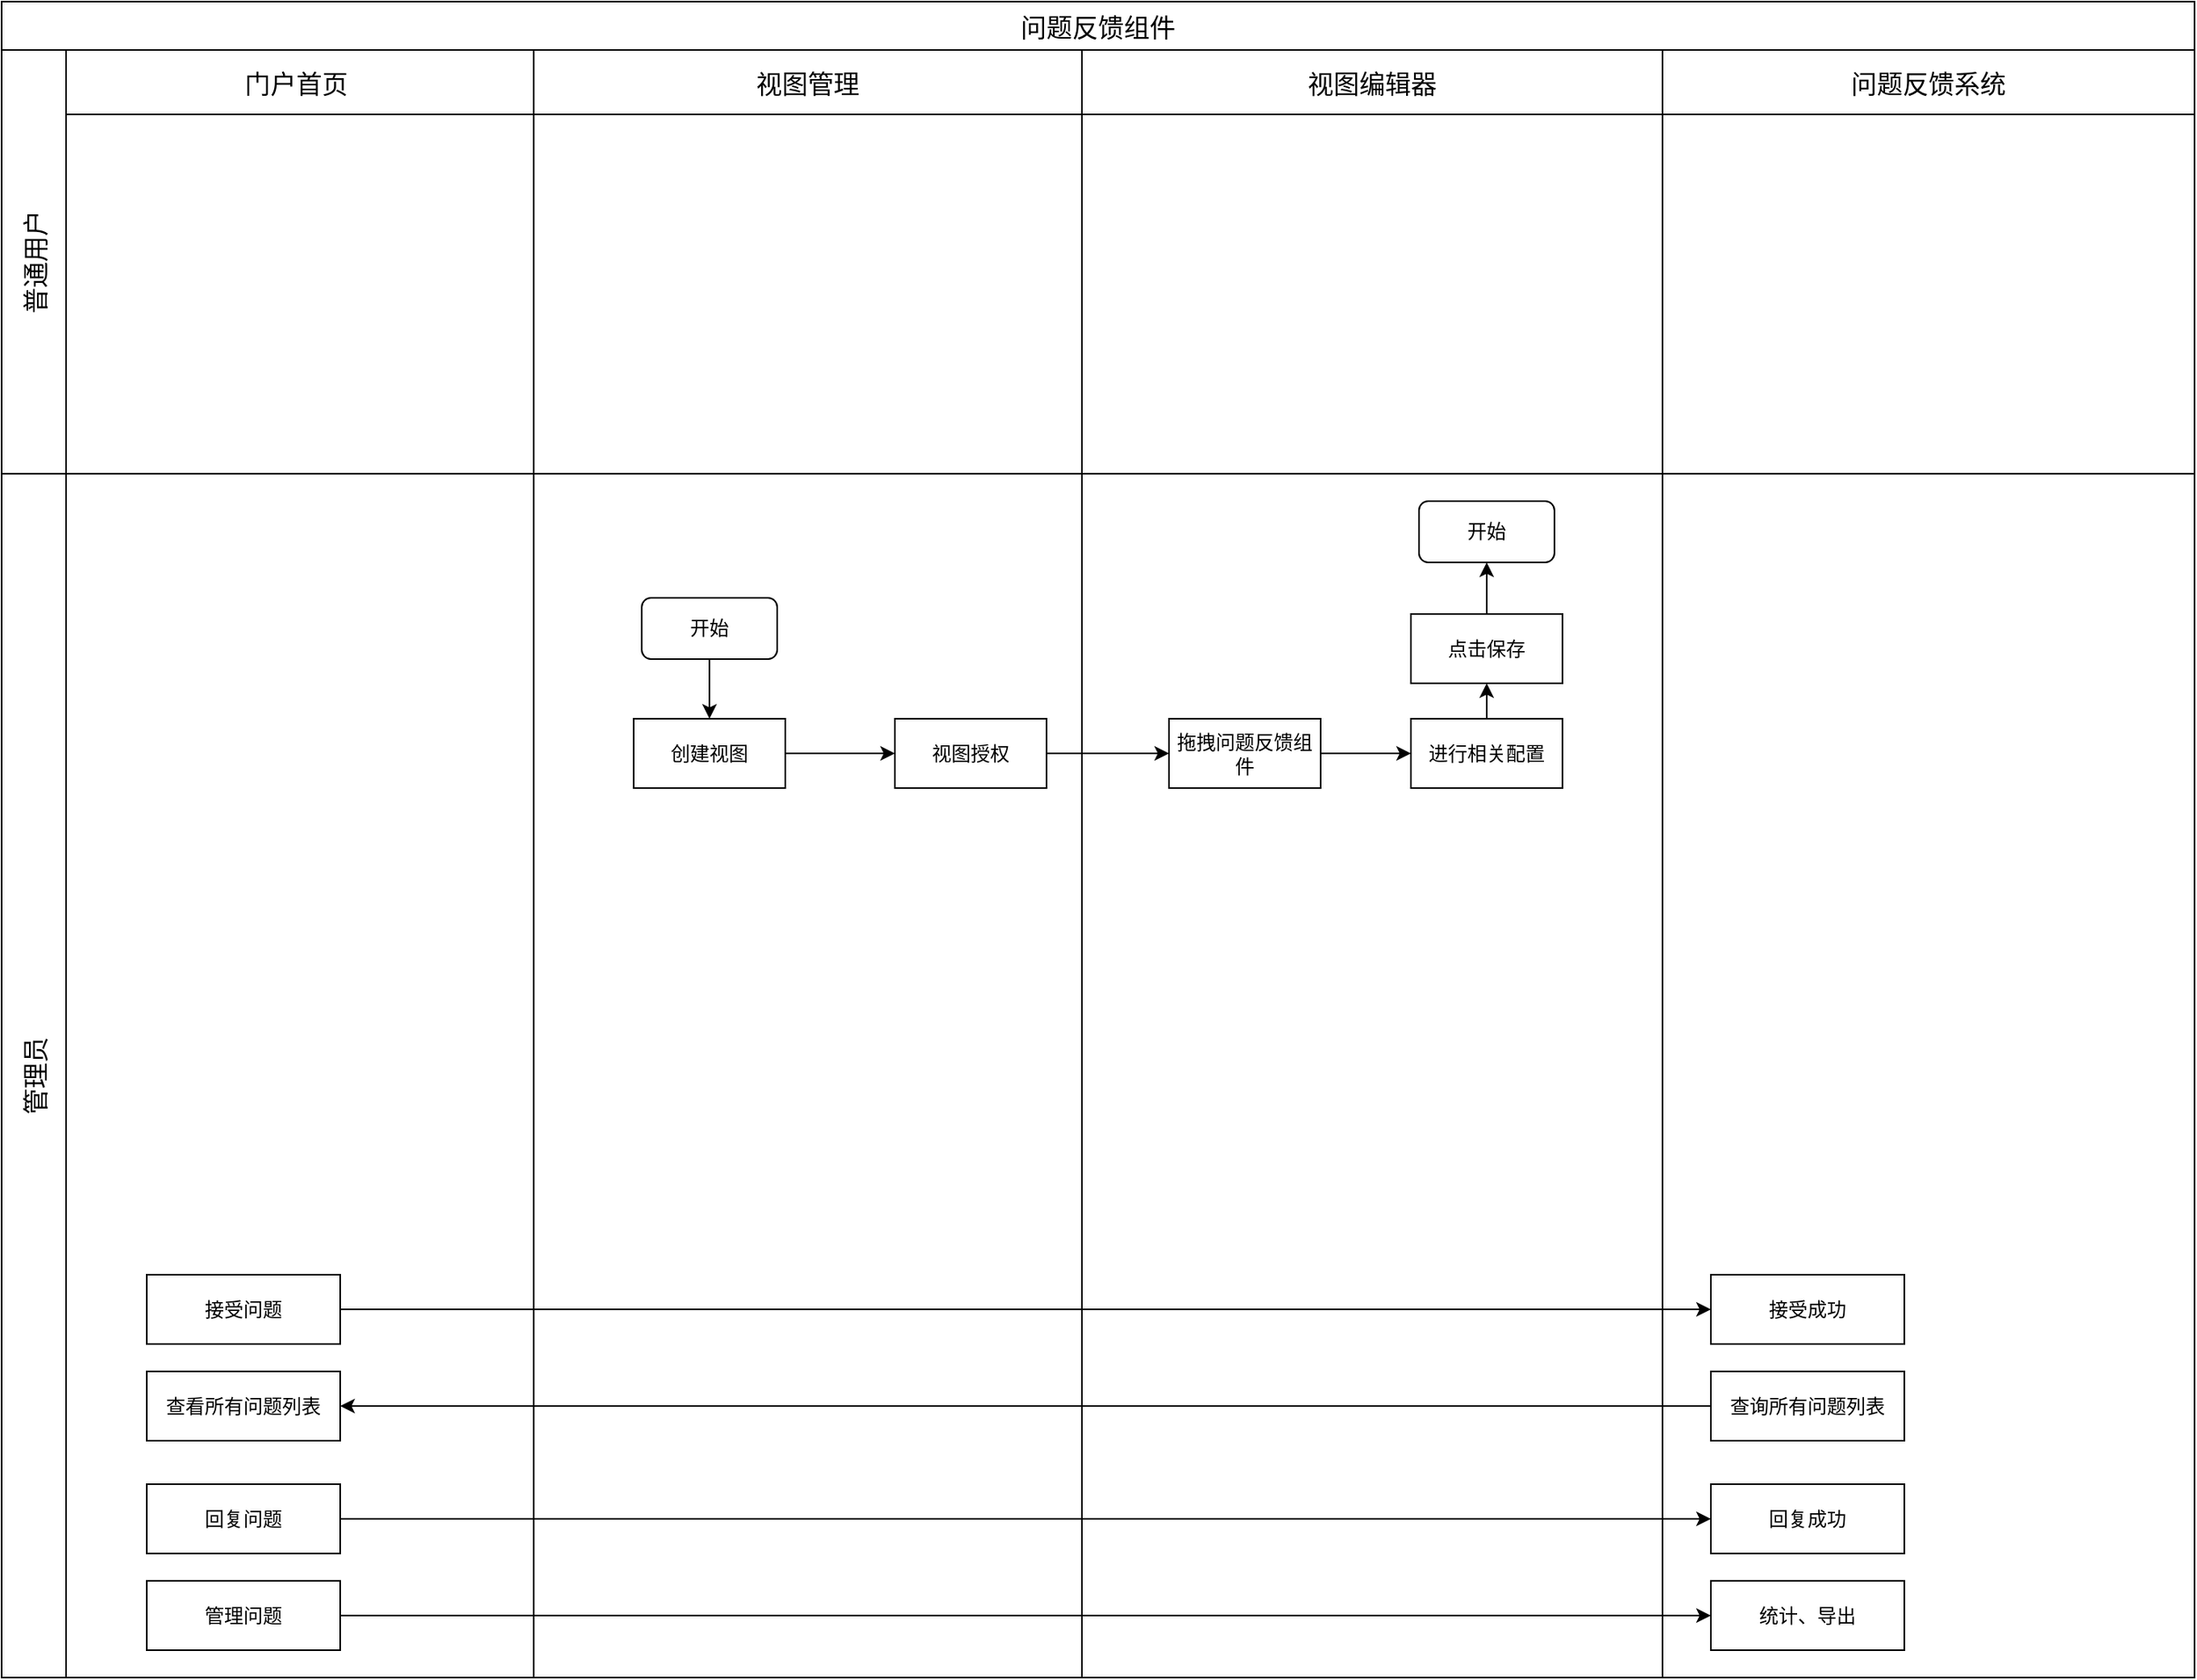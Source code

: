 <mxfile version="26.1.1">
  <diagram name="第 1 页" id="0FoiJe2aPeVPfy-v3KyT">
    <mxGraphModel dx="3363" dy="1122" grid="1" gridSize="10" guides="1" tooltips="1" connect="1" arrows="1" fold="1" page="1" pageScale="1" pageWidth="827" pageHeight="1169" math="0" shadow="0">
      <root>
        <mxCell id="0" />
        <mxCell id="1" parent="0" />
        <mxCell id="_8nwMoLsQrSlDSO3Y1a6-1" value="问题反馈组件" style="shape=table;childLayout=tableLayout;startSize=30;collapsible=0;recursiveResize=0;expand=0;fontSize=16;" vertex="1" parent="1">
          <mxGeometry x="-860" y="120" width="1360" height="1040" as="geometry" />
        </mxCell>
        <mxCell id="_8nwMoLsQrSlDSO3Y1a6-2" value="普通用户" style="shape=tableRow;horizontal=0;swimlaneHead=0;swimlaneBody=0;top=0;left=0;strokeColor=inherit;bottom=0;right=0;dropTarget=0;fontStyle=0;fillColor=none;points=[[0,0.5],[1,0.5]];portConstraint=eastwest;startSize=40;collapsible=0;recursiveResize=0;expand=0;fontSize=16;" vertex="1" parent="_8nwMoLsQrSlDSO3Y1a6-1">
          <mxGeometry y="30" width="1360" height="263" as="geometry" />
        </mxCell>
        <mxCell id="_8nwMoLsQrSlDSO3Y1a6-4" value="门户首页 " style="swimlane;swimlaneHead=0;swimlaneBody=0;fontStyle=0;strokeColor=inherit;connectable=0;fillColor=none;startSize=40;collapsible=0;recursiveResize=0;expand=0;fontSize=16;" vertex="1" parent="_8nwMoLsQrSlDSO3Y1a6-2">
          <mxGeometry x="40" width="290" height="263" as="geometry">
            <mxRectangle width="290" height="263" as="alternateBounds" />
          </mxGeometry>
        </mxCell>
        <mxCell id="_8nwMoLsQrSlDSO3Y1a6-17" value="视图管理" style="swimlane;swimlaneHead=0;swimlaneBody=0;fontStyle=0;strokeColor=inherit;connectable=0;fillColor=none;startSize=40;collapsible=0;recursiveResize=0;expand=0;fontSize=16;" vertex="1" parent="_8nwMoLsQrSlDSO3Y1a6-2">
          <mxGeometry x="330" width="340" height="263" as="geometry">
            <mxRectangle width="340" height="263" as="alternateBounds" />
          </mxGeometry>
        </mxCell>
        <mxCell id="_8nwMoLsQrSlDSO3Y1a6-14" value="视图编辑器" style="swimlane;swimlaneHead=0;swimlaneBody=0;fontStyle=0;strokeColor=inherit;connectable=0;fillColor=none;startSize=40;collapsible=0;recursiveResize=0;expand=0;fontSize=16;" vertex="1" parent="_8nwMoLsQrSlDSO3Y1a6-2">
          <mxGeometry x="670" width="360" height="263" as="geometry">
            <mxRectangle width="360" height="263" as="alternateBounds" />
          </mxGeometry>
        </mxCell>
        <mxCell id="_8nwMoLsQrSlDSO3Y1a6-5" value="问题反馈系统" style="swimlane;swimlaneHead=0;swimlaneBody=0;fontStyle=0;strokeColor=inherit;connectable=0;fillColor=none;startSize=40;collapsible=0;recursiveResize=0;expand=0;fontSize=16;" vertex="1" parent="_8nwMoLsQrSlDSO3Y1a6-2">
          <mxGeometry x="1030" width="330" height="263" as="geometry">
            <mxRectangle width="330" height="263" as="alternateBounds" />
          </mxGeometry>
        </mxCell>
        <mxCell id="_8nwMoLsQrSlDSO3Y1a6-6" value="管理员" style="shape=tableRow;horizontal=0;swimlaneHead=0;swimlaneBody=0;top=0;left=0;strokeColor=inherit;bottom=0;right=0;dropTarget=0;fontStyle=0;fillColor=none;points=[[0,0.5],[1,0.5]];portConstraint=eastwest;startSize=40;collapsible=0;recursiveResize=0;expand=0;fontSize=16;" vertex="1" parent="_8nwMoLsQrSlDSO3Y1a6-1">
          <mxGeometry y="293" width="1360" height="747" as="geometry" />
        </mxCell>
        <mxCell id="_8nwMoLsQrSlDSO3Y1a6-8" value="" style="swimlane;swimlaneHead=0;swimlaneBody=0;fontStyle=0;connectable=0;strokeColor=inherit;fillColor=none;startSize=0;collapsible=0;recursiveResize=0;expand=0;fontSize=16;" vertex="1" parent="_8nwMoLsQrSlDSO3Y1a6-6">
          <mxGeometry x="40" width="290" height="747" as="geometry">
            <mxRectangle width="290" height="747" as="alternateBounds" />
          </mxGeometry>
        </mxCell>
        <mxCell id="_8nwMoLsQrSlDSO3Y1a6-18" style="swimlane;swimlaneHead=0;swimlaneBody=0;fontStyle=0;connectable=0;strokeColor=inherit;fillColor=none;startSize=0;collapsible=0;recursiveResize=0;expand=0;fontSize=16;" vertex="1" parent="_8nwMoLsQrSlDSO3Y1a6-6">
          <mxGeometry x="330" width="340" height="747" as="geometry">
            <mxRectangle width="340" height="747" as="alternateBounds" />
          </mxGeometry>
        </mxCell>
        <mxCell id="_8nwMoLsQrSlDSO3Y1a6-34" value="" style="group" vertex="1" connectable="0" parent="_8nwMoLsQrSlDSO3Y1a6-18">
          <mxGeometry x="62" y="17" width="576" height="178" as="geometry" />
        </mxCell>
        <mxCell id="_8nwMoLsQrSlDSO3Y1a6-26" value="开始" style="rounded=1;whiteSpace=wrap;html=1;" vertex="1" parent="_8nwMoLsQrSlDSO3Y1a6-34">
          <mxGeometry x="487" width="84" height="38" as="geometry" />
        </mxCell>
        <mxCell id="_8nwMoLsQrSlDSO3Y1a6-21" value="创建视图" style="rounded=0;whiteSpace=wrap;html=1;" vertex="1" parent="_8nwMoLsQrSlDSO3Y1a6-34">
          <mxGeometry y="135" width="94" height="43" as="geometry" />
        </mxCell>
        <mxCell id="_8nwMoLsQrSlDSO3Y1a6-20" value="开始" style="rounded=1;whiteSpace=wrap;html=1;" vertex="1" parent="_8nwMoLsQrSlDSO3Y1a6-34">
          <mxGeometry x="5" y="60" width="84" height="38" as="geometry" />
        </mxCell>
        <mxCell id="_8nwMoLsQrSlDSO3Y1a6-22" value="视图授权" style="rounded=0;whiteSpace=wrap;html=1;" vertex="1" parent="_8nwMoLsQrSlDSO3Y1a6-34">
          <mxGeometry x="162" y="135" width="94" height="43" as="geometry" />
        </mxCell>
        <mxCell id="_8nwMoLsQrSlDSO3Y1a6-23" value="拖拽问题反馈组件" style="rounded=0;whiteSpace=wrap;html=1;" vertex="1" parent="_8nwMoLsQrSlDSO3Y1a6-34">
          <mxGeometry x="332" y="135" width="94" height="43" as="geometry" />
        </mxCell>
        <mxCell id="_8nwMoLsQrSlDSO3Y1a6-24" value="进行相关配置" style="rounded=0;whiteSpace=wrap;html=1;" vertex="1" parent="_8nwMoLsQrSlDSO3Y1a6-34">
          <mxGeometry x="482" y="135" width="94" height="43" as="geometry" />
        </mxCell>
        <mxCell id="_8nwMoLsQrSlDSO3Y1a6-27" value="点击保存" style="rounded=0;whiteSpace=wrap;html=1;" vertex="1" parent="_8nwMoLsQrSlDSO3Y1a6-34">
          <mxGeometry x="482" y="70" width="94" height="43" as="geometry" />
        </mxCell>
        <mxCell id="_8nwMoLsQrSlDSO3Y1a6-33" style="edgeStyle=orthogonalEdgeStyle;rounded=0;orthogonalLoop=1;jettySize=auto;html=1;entryX=0.5;entryY=0;entryDx=0;entryDy=0;" edge="1" parent="_8nwMoLsQrSlDSO3Y1a6-34" source="_8nwMoLsQrSlDSO3Y1a6-20" target="_8nwMoLsQrSlDSO3Y1a6-21">
          <mxGeometry relative="1" as="geometry" />
        </mxCell>
        <mxCell id="_8nwMoLsQrSlDSO3Y1a6-32" style="edgeStyle=orthogonalEdgeStyle;rounded=0;orthogonalLoop=1;jettySize=auto;html=1;entryX=0;entryY=0.5;entryDx=0;entryDy=0;" edge="1" parent="_8nwMoLsQrSlDSO3Y1a6-34" source="_8nwMoLsQrSlDSO3Y1a6-21" target="_8nwMoLsQrSlDSO3Y1a6-22">
          <mxGeometry relative="1" as="geometry" />
        </mxCell>
        <mxCell id="_8nwMoLsQrSlDSO3Y1a6-31" style="edgeStyle=orthogonalEdgeStyle;rounded=0;orthogonalLoop=1;jettySize=auto;html=1;entryX=0;entryY=0.5;entryDx=0;entryDy=0;" edge="1" parent="_8nwMoLsQrSlDSO3Y1a6-34" source="_8nwMoLsQrSlDSO3Y1a6-22" target="_8nwMoLsQrSlDSO3Y1a6-23">
          <mxGeometry relative="1" as="geometry" />
        </mxCell>
        <mxCell id="_8nwMoLsQrSlDSO3Y1a6-30" style="edgeStyle=orthogonalEdgeStyle;rounded=0;orthogonalLoop=1;jettySize=auto;html=1;entryX=0;entryY=0.5;entryDx=0;entryDy=0;" edge="1" parent="_8nwMoLsQrSlDSO3Y1a6-34" source="_8nwMoLsQrSlDSO3Y1a6-23" target="_8nwMoLsQrSlDSO3Y1a6-24">
          <mxGeometry relative="1" as="geometry" />
        </mxCell>
        <mxCell id="_8nwMoLsQrSlDSO3Y1a6-28" value="" style="edgeStyle=orthogonalEdgeStyle;rounded=0;orthogonalLoop=1;jettySize=auto;html=1;" edge="1" parent="_8nwMoLsQrSlDSO3Y1a6-34" source="_8nwMoLsQrSlDSO3Y1a6-27" target="_8nwMoLsQrSlDSO3Y1a6-26">
          <mxGeometry relative="1" as="geometry" />
        </mxCell>
        <mxCell id="_8nwMoLsQrSlDSO3Y1a6-29" style="edgeStyle=orthogonalEdgeStyle;rounded=0;orthogonalLoop=1;jettySize=auto;html=1;entryX=0.5;entryY=1;entryDx=0;entryDy=0;" edge="1" parent="_8nwMoLsQrSlDSO3Y1a6-34" source="_8nwMoLsQrSlDSO3Y1a6-24" target="_8nwMoLsQrSlDSO3Y1a6-27">
          <mxGeometry relative="1" as="geometry" />
        </mxCell>
        <mxCell id="_8nwMoLsQrSlDSO3Y1a6-15" style="swimlane;swimlaneHead=0;swimlaneBody=0;fontStyle=0;connectable=0;strokeColor=inherit;fillColor=none;startSize=0;collapsible=0;recursiveResize=0;expand=0;fontSize=16;" vertex="1" parent="_8nwMoLsQrSlDSO3Y1a6-6">
          <mxGeometry x="670" width="360" height="747" as="geometry">
            <mxRectangle width="360" height="747" as="alternateBounds" />
          </mxGeometry>
        </mxCell>
        <mxCell id="_8nwMoLsQrSlDSO3Y1a6-9" value="" style="swimlane;swimlaneHead=0;swimlaneBody=0;fontStyle=0;connectable=0;strokeColor=inherit;fillColor=none;startSize=0;collapsible=0;recursiveResize=0;expand=0;fontSize=16;" vertex="1" parent="_8nwMoLsQrSlDSO3Y1a6-6">
          <mxGeometry x="1030" width="330" height="747" as="geometry">
            <mxRectangle width="330" height="747" as="alternateBounds" />
          </mxGeometry>
        </mxCell>
        <mxCell id="_8nwMoLsQrSlDSO3Y1a6-35" value="查看所有问题列表" style="rounded=0;whiteSpace=wrap;html=1;" vertex="1" parent="_8nwMoLsQrSlDSO3Y1a6-9">
          <mxGeometry x="-940" y="557" width="120" height="43" as="geometry" />
        </mxCell>
        <mxCell id="_8nwMoLsQrSlDSO3Y1a6-37" value="回复问题" style="rounded=0;whiteSpace=wrap;html=1;" vertex="1" parent="_8nwMoLsQrSlDSO3Y1a6-9">
          <mxGeometry x="-940" y="627" width="120" height="43" as="geometry" />
        </mxCell>
        <mxCell id="_8nwMoLsQrSlDSO3Y1a6-39" value="管理问题" style="rounded=0;whiteSpace=wrap;html=1;" vertex="1" parent="_8nwMoLsQrSlDSO3Y1a6-9">
          <mxGeometry x="-940" y="687" width="120" height="43" as="geometry" />
        </mxCell>
        <mxCell id="_8nwMoLsQrSlDSO3Y1a6-44" value="接受问题" style="rounded=0;whiteSpace=wrap;html=1;" vertex="1" parent="_8nwMoLsQrSlDSO3Y1a6-9">
          <mxGeometry x="-940" y="497" width="120" height="43" as="geometry" />
        </mxCell>
        <mxCell id="_8nwMoLsQrSlDSO3Y1a6-36" value="查询所有问题列表" style="rounded=0;whiteSpace=wrap;html=1;" vertex="1" parent="_8nwMoLsQrSlDSO3Y1a6-9">
          <mxGeometry x="30" y="557" width="120" height="43" as="geometry" />
        </mxCell>
        <mxCell id="_8nwMoLsQrSlDSO3Y1a6-38" value="回复成功" style="rounded=0;whiteSpace=wrap;html=1;" vertex="1" parent="_8nwMoLsQrSlDSO3Y1a6-9">
          <mxGeometry x="30" y="627" width="120" height="43" as="geometry" />
        </mxCell>
        <mxCell id="_8nwMoLsQrSlDSO3Y1a6-40" value="统计、导出" style="rounded=0;whiteSpace=wrap;html=1;" vertex="1" parent="_8nwMoLsQrSlDSO3Y1a6-9">
          <mxGeometry x="30" y="687" width="120" height="43" as="geometry" />
        </mxCell>
        <mxCell id="_8nwMoLsQrSlDSO3Y1a6-45" value="接受成功" style="rounded=0;whiteSpace=wrap;html=1;" vertex="1" parent="_8nwMoLsQrSlDSO3Y1a6-9">
          <mxGeometry x="30" y="497" width="120" height="43" as="geometry" />
        </mxCell>
        <mxCell id="_8nwMoLsQrSlDSO3Y1a6-42" style="edgeStyle=orthogonalEdgeStyle;rounded=0;orthogonalLoop=1;jettySize=auto;html=1;entryX=0;entryY=0.5;entryDx=0;entryDy=0;" edge="1" parent="_8nwMoLsQrSlDSO3Y1a6-9" source="_8nwMoLsQrSlDSO3Y1a6-37" target="_8nwMoLsQrSlDSO3Y1a6-38">
          <mxGeometry relative="1" as="geometry" />
        </mxCell>
        <mxCell id="_8nwMoLsQrSlDSO3Y1a6-43" style="edgeStyle=orthogonalEdgeStyle;rounded=0;orthogonalLoop=1;jettySize=auto;html=1;entryX=0;entryY=0.5;entryDx=0;entryDy=0;" edge="1" parent="_8nwMoLsQrSlDSO3Y1a6-9" source="_8nwMoLsQrSlDSO3Y1a6-39" target="_8nwMoLsQrSlDSO3Y1a6-40">
          <mxGeometry relative="1" as="geometry" />
        </mxCell>
        <mxCell id="_8nwMoLsQrSlDSO3Y1a6-46" style="edgeStyle=orthogonalEdgeStyle;rounded=0;orthogonalLoop=1;jettySize=auto;html=1;entryX=1;entryY=0.5;entryDx=0;entryDy=0;" edge="1" parent="_8nwMoLsQrSlDSO3Y1a6-9" source="_8nwMoLsQrSlDSO3Y1a6-36" target="_8nwMoLsQrSlDSO3Y1a6-35">
          <mxGeometry relative="1" as="geometry" />
        </mxCell>
        <mxCell id="_8nwMoLsQrSlDSO3Y1a6-47" style="edgeStyle=orthogonalEdgeStyle;rounded=0;orthogonalLoop=1;jettySize=auto;html=1;entryX=0;entryY=0.5;entryDx=0;entryDy=0;" edge="1" parent="_8nwMoLsQrSlDSO3Y1a6-9" source="_8nwMoLsQrSlDSO3Y1a6-44" target="_8nwMoLsQrSlDSO3Y1a6-45">
          <mxGeometry relative="1" as="geometry" />
        </mxCell>
      </root>
    </mxGraphModel>
  </diagram>
</mxfile>
